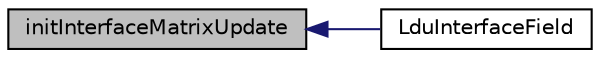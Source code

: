 digraph "initInterfaceMatrixUpdate"
{
  bgcolor="transparent";
  edge [fontname="Helvetica",fontsize="10",labelfontname="Helvetica",labelfontsize="10"];
  node [fontname="Helvetica",fontsize="10",shape=record];
  rankdir="LR";
  Node15 [label="initInterfaceMatrixUpdate",height=0.2,width=0.4,color="black", fillcolor="grey75", style="filled", fontcolor="black"];
  Node15 -> Node16 [dir="back",color="midnightblue",fontsize="10",style="solid",fontname="Helvetica"];
  Node16 [label="LduInterfaceField",height=0.2,width=0.4,color="black",URL="$a28097.html#a2ebdce5ccd38ef2863115b4ac915f353",tooltip="Construct given coupled patch. "];
}
